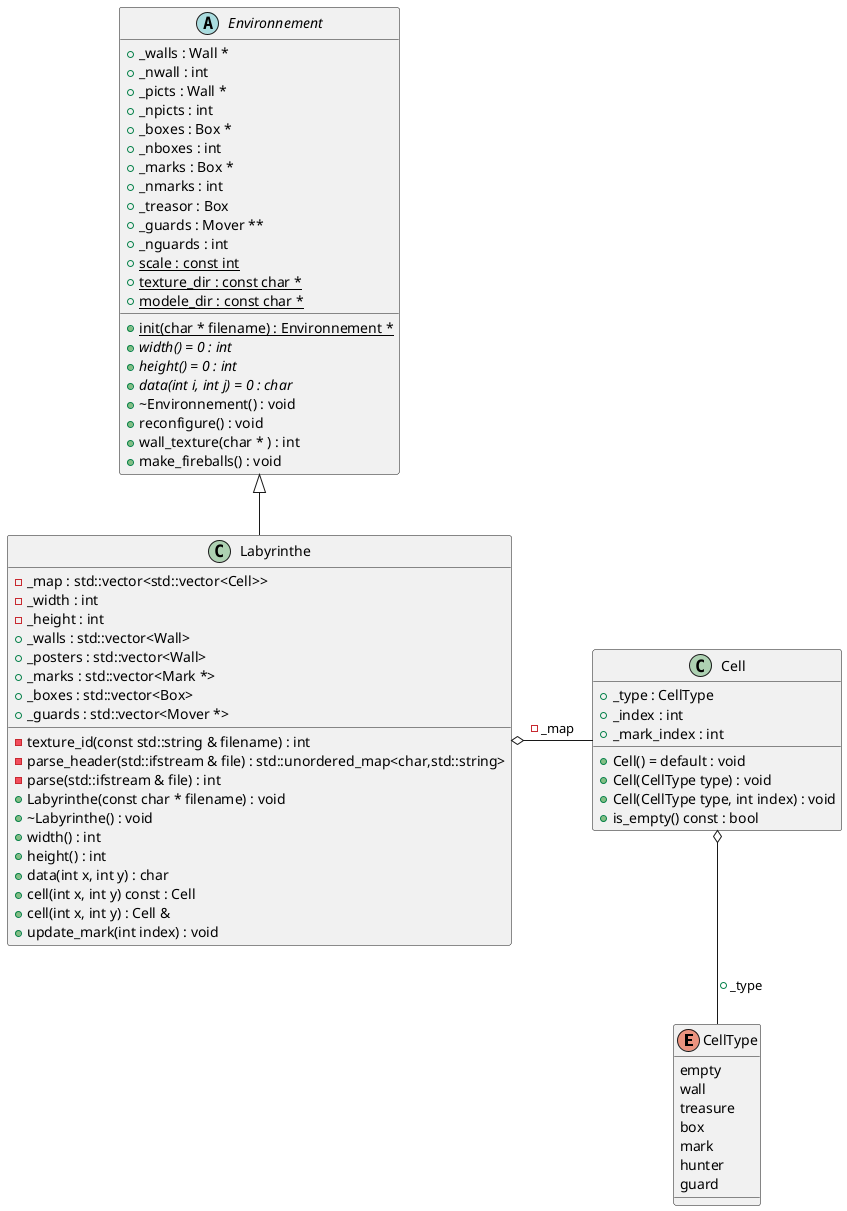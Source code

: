 @startuml
enum "CellType" as C_0001365247480956715224
enum C_0001365247480956715224 {
empty
wall
treasure
box
mark
hunter
guard
}
class "Cell" as C_0002079627403415545256
class C_0002079627403415545256 {
+Cell() = default : void
+Cell(CellType type) : void
+Cell(CellType type, int index) : void
+is_empty() const : bool
+_type : CellType
+_index : int
+_mark_index : int
}
abstract "Environnement" as C_0002069755371297581881
abstract C_0002069755371297581881 {
{static} +init(char * filename) : Environnement *
{abstract} +width() = 0 : int
{abstract} +height() = 0 : int
{abstract} +data(int i, int j) = 0 : char
+~Environnement() : void
+reconfigure() : void
+wall_texture(char * ) : int
+make_fireballs() : void
+_walls : Wall *
+_nwall : int
+_picts : Wall *
+_npicts : int
+_boxes : Box *
+_nboxes : int
+_marks : Box *
+_nmarks : int
+_treasor : Box
+_guards : Mover **
+_nguards : int
{static} +scale : const int
{static} +texture_dir : const char *
{static} +modele_dir : const char *
}
class "Labyrinthe" as C_0001321287422961384243
class C_0001321287422961384243 {
-texture_id(const std::string & filename) : int
-parse_header(std::ifstream & file) : std::unordered_map<char,std::string>
-parse(std::ifstream & file) : int
+Labyrinthe(const char * filename) : void
+~Labyrinthe() : void
+width() : int
+height() : int
+data(int x, int y) : char
+cell(int x, int y) const : Cell
+cell(int x, int y) : Cell &
+update_mark(int index) : void
-_map : std::vector<std::vector<Cell>>
-_width : int
-_height : int
+_walls : std::vector<Wall>
+_posters : std::vector<Wall>
+_marks : std::vector<Mark *>
+_boxes : std::vector<Box>
+_guards : std::vector<Mover *>
}
C_0002079627403415545256 o-- C_0001365247480956715224 : +_type
C_0001321287422961384243 o-- C_0002079627403415545256 : -_map
C_0002069755371297581881 <|-- C_0001321287422961384243
C_0002079627403415545256 -[hidden]left- C_0001321287422961384243
@enduml
